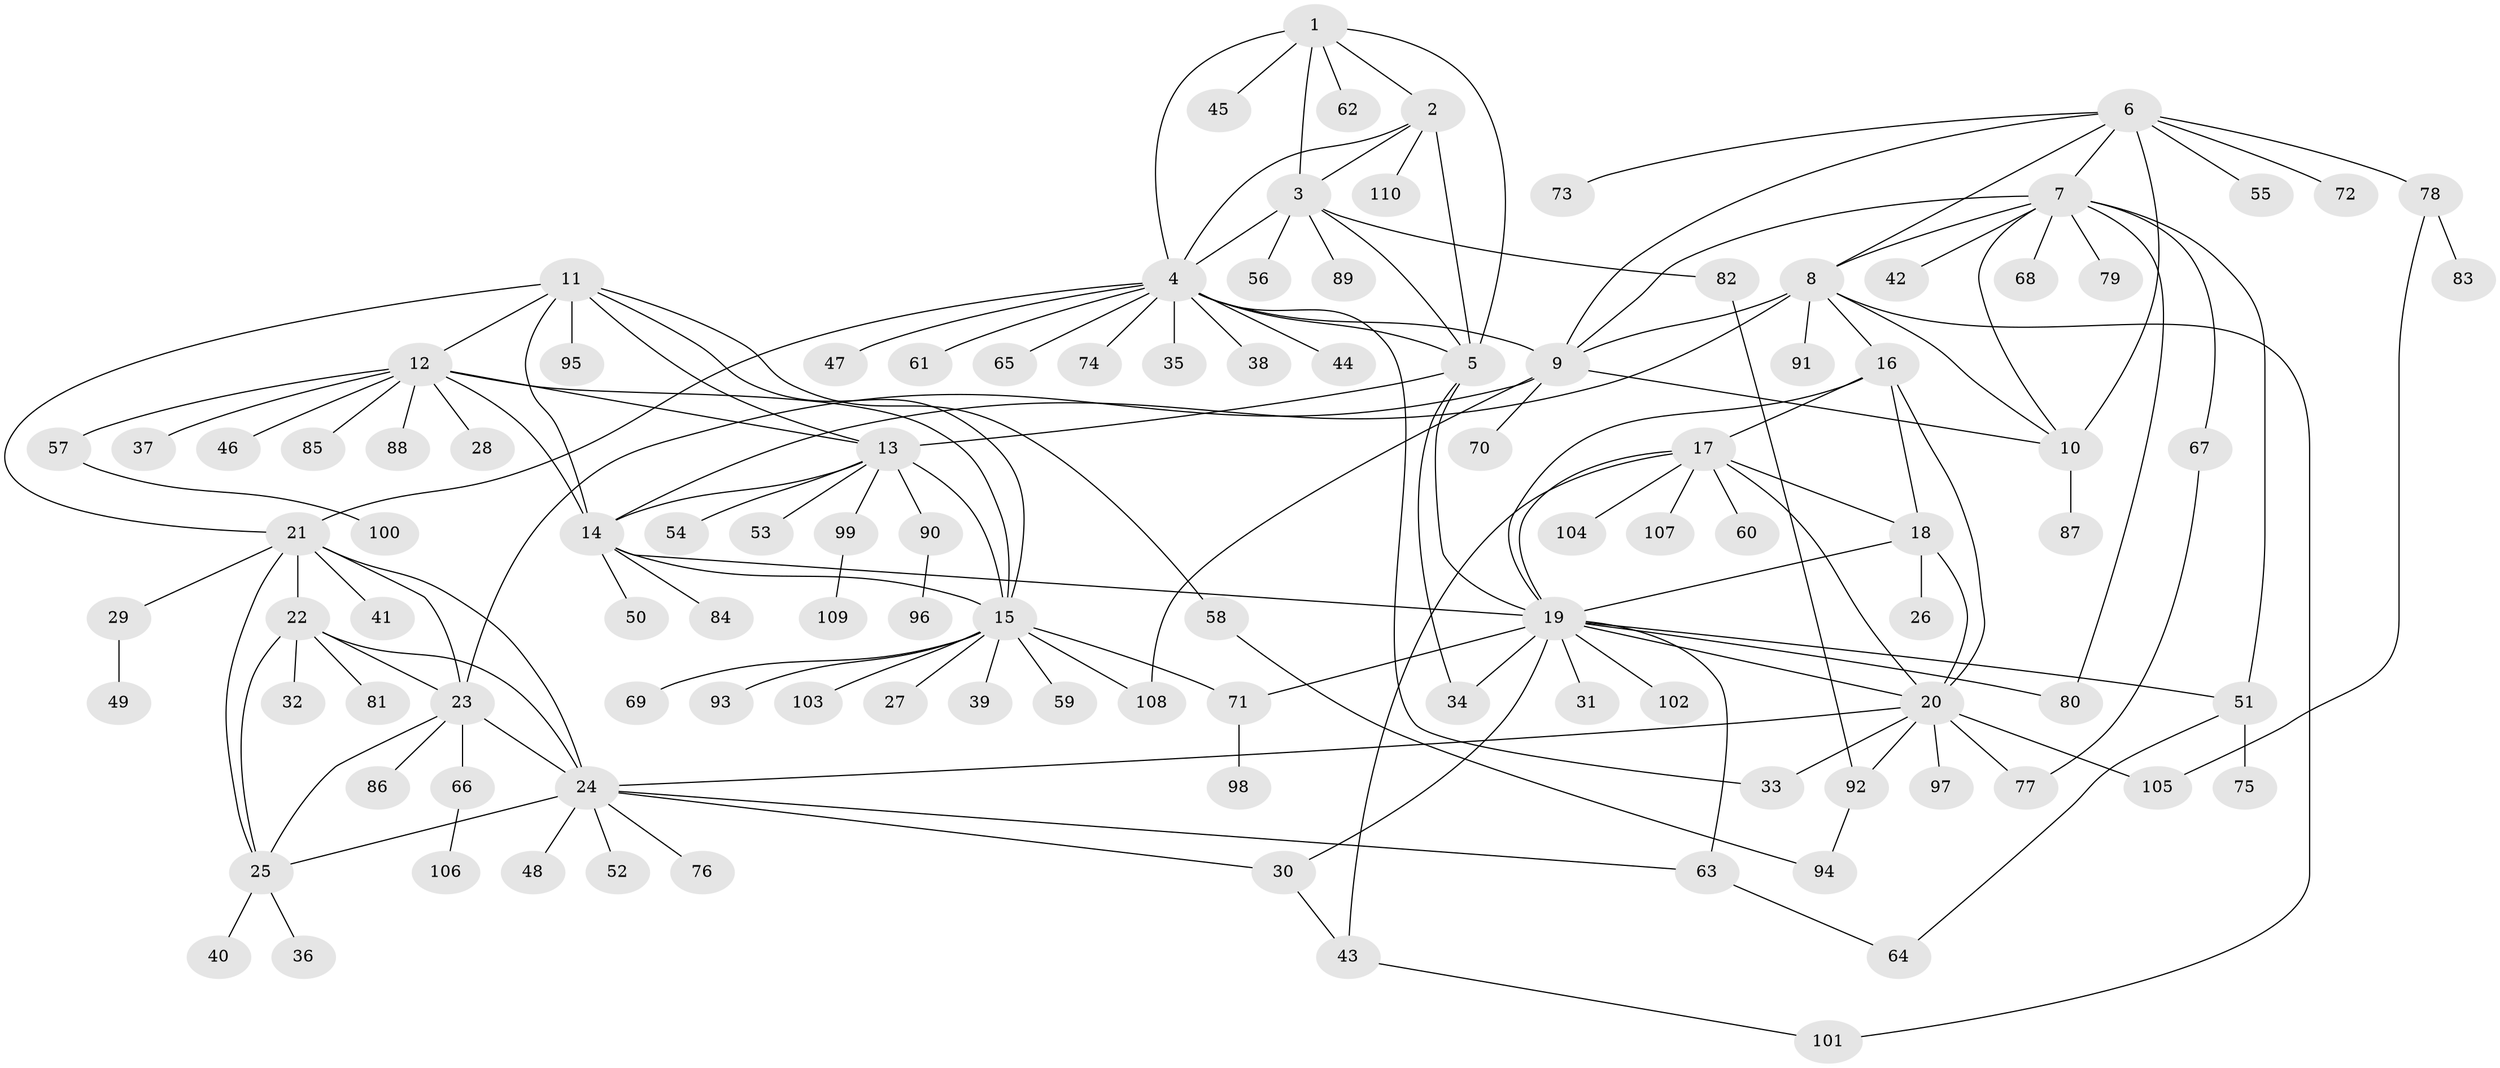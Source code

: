 // Generated by graph-tools (version 1.1) at 2025/15/03/09/25 04:15:52]
// undirected, 110 vertices, 160 edges
graph export_dot {
graph [start="1"]
  node [color=gray90,style=filled];
  1;
  2;
  3;
  4;
  5;
  6;
  7;
  8;
  9;
  10;
  11;
  12;
  13;
  14;
  15;
  16;
  17;
  18;
  19;
  20;
  21;
  22;
  23;
  24;
  25;
  26;
  27;
  28;
  29;
  30;
  31;
  32;
  33;
  34;
  35;
  36;
  37;
  38;
  39;
  40;
  41;
  42;
  43;
  44;
  45;
  46;
  47;
  48;
  49;
  50;
  51;
  52;
  53;
  54;
  55;
  56;
  57;
  58;
  59;
  60;
  61;
  62;
  63;
  64;
  65;
  66;
  67;
  68;
  69;
  70;
  71;
  72;
  73;
  74;
  75;
  76;
  77;
  78;
  79;
  80;
  81;
  82;
  83;
  84;
  85;
  86;
  87;
  88;
  89;
  90;
  91;
  92;
  93;
  94;
  95;
  96;
  97;
  98;
  99;
  100;
  101;
  102;
  103;
  104;
  105;
  106;
  107;
  108;
  109;
  110;
  1 -- 2;
  1 -- 3;
  1 -- 4;
  1 -- 5;
  1 -- 45;
  1 -- 62;
  2 -- 3;
  2 -- 4;
  2 -- 5;
  2 -- 110;
  3 -- 4;
  3 -- 5;
  3 -- 56;
  3 -- 82;
  3 -- 89;
  4 -- 5;
  4 -- 9;
  4 -- 21;
  4 -- 33;
  4 -- 35;
  4 -- 38;
  4 -- 44;
  4 -- 47;
  4 -- 61;
  4 -- 65;
  4 -- 74;
  5 -- 13;
  5 -- 19;
  5 -- 34;
  6 -- 7;
  6 -- 8;
  6 -- 9;
  6 -- 10;
  6 -- 55;
  6 -- 72;
  6 -- 73;
  6 -- 78;
  7 -- 8;
  7 -- 9;
  7 -- 10;
  7 -- 42;
  7 -- 51;
  7 -- 67;
  7 -- 68;
  7 -- 79;
  7 -- 80;
  8 -- 9;
  8 -- 10;
  8 -- 14;
  8 -- 16;
  8 -- 91;
  8 -- 101;
  9 -- 10;
  9 -- 23;
  9 -- 70;
  9 -- 108;
  10 -- 87;
  11 -- 12;
  11 -- 13;
  11 -- 14;
  11 -- 15;
  11 -- 21;
  11 -- 58;
  11 -- 95;
  12 -- 13;
  12 -- 14;
  12 -- 15;
  12 -- 28;
  12 -- 37;
  12 -- 46;
  12 -- 57;
  12 -- 85;
  12 -- 88;
  13 -- 14;
  13 -- 15;
  13 -- 53;
  13 -- 54;
  13 -- 90;
  13 -- 99;
  14 -- 15;
  14 -- 19;
  14 -- 50;
  14 -- 84;
  15 -- 27;
  15 -- 39;
  15 -- 59;
  15 -- 69;
  15 -- 71;
  15 -- 93;
  15 -- 103;
  15 -- 108;
  16 -- 17;
  16 -- 18;
  16 -- 19;
  16 -- 20;
  17 -- 18;
  17 -- 19;
  17 -- 20;
  17 -- 43;
  17 -- 60;
  17 -- 104;
  17 -- 107;
  18 -- 19;
  18 -- 20;
  18 -- 26;
  19 -- 20;
  19 -- 30;
  19 -- 31;
  19 -- 34;
  19 -- 51;
  19 -- 63;
  19 -- 71;
  19 -- 80;
  19 -- 102;
  20 -- 24;
  20 -- 33;
  20 -- 77;
  20 -- 92;
  20 -- 97;
  20 -- 105;
  21 -- 22;
  21 -- 23;
  21 -- 24;
  21 -- 25;
  21 -- 29;
  21 -- 41;
  22 -- 23;
  22 -- 24;
  22 -- 25;
  22 -- 32;
  22 -- 81;
  23 -- 24;
  23 -- 25;
  23 -- 66;
  23 -- 86;
  24 -- 25;
  24 -- 30;
  24 -- 48;
  24 -- 52;
  24 -- 63;
  24 -- 76;
  25 -- 36;
  25 -- 40;
  29 -- 49;
  30 -- 43;
  43 -- 101;
  51 -- 64;
  51 -- 75;
  57 -- 100;
  58 -- 94;
  63 -- 64;
  66 -- 106;
  67 -- 77;
  71 -- 98;
  78 -- 83;
  78 -- 105;
  82 -- 92;
  90 -- 96;
  92 -- 94;
  99 -- 109;
}
